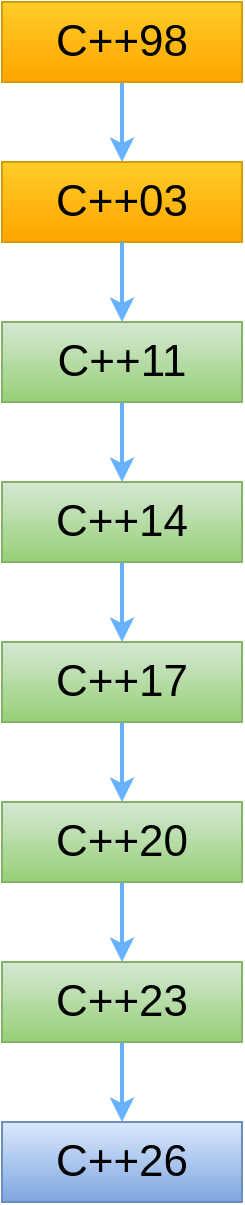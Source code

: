 <mxfile version="24.7.17">
  <diagram name="Page-1" id="c7bINaWEmi5u6CTIIOF5">
    <mxGraphModel dx="1114" dy="809" grid="1" gridSize="10" guides="1" tooltips="1" connect="1" arrows="1" fold="1" page="1" pageScale="1" pageWidth="1169" pageHeight="827" math="0" shadow="0">
      <root>
        <mxCell id="0" />
        <mxCell id="1" parent="0" />
        <mxCell id="jarrUJREiHTrsOhklI_U-8" style="edgeStyle=orthogonalEdgeStyle;rounded=0;orthogonalLoop=1;jettySize=auto;html=1;exitX=0.5;exitY=1;exitDx=0;exitDy=0;entryX=0.5;entryY=0;entryDx=0;entryDy=0;strokeColor=#66B2FF;strokeWidth=2;" edge="1" parent="1" source="jarrUJREiHTrsOhklI_U-1" target="jarrUJREiHTrsOhklI_U-14">
          <mxGeometry relative="1" as="geometry" />
        </mxCell>
        <mxCell id="jarrUJREiHTrsOhklI_U-1" value="C++98" style="rounded=0;whiteSpace=wrap;html=1;fontSize=22;fillColor=#ffcd28;gradientColor=#ffa500;strokeColor=#d79b00;fontColor=#000000;" vertex="1" parent="1">
          <mxGeometry x="360" y="80" width="120" height="40" as="geometry" />
        </mxCell>
        <mxCell id="jarrUJREiHTrsOhklI_U-9" style="edgeStyle=orthogonalEdgeStyle;rounded=0;orthogonalLoop=1;jettySize=auto;html=1;exitX=0.5;exitY=1;exitDx=0;exitDy=0;entryX=0.5;entryY=0;entryDx=0;entryDy=0;strokeColor=#66B2FF;strokeWidth=2;" edge="1" parent="1" source="jarrUJREiHTrsOhklI_U-2" target="jarrUJREiHTrsOhklI_U-3">
          <mxGeometry relative="1" as="geometry" />
        </mxCell>
        <mxCell id="jarrUJREiHTrsOhklI_U-2" value="C++11" style="rounded=0;whiteSpace=wrap;html=1;fontSize=22;fillColor=#d5e8d4;gradientColor=#97d077;strokeColor=#82b366;fontColor=#000000;" vertex="1" parent="1">
          <mxGeometry x="360" y="240" width="120" height="40" as="geometry" />
        </mxCell>
        <mxCell id="jarrUJREiHTrsOhklI_U-10" style="edgeStyle=orthogonalEdgeStyle;rounded=0;orthogonalLoop=1;jettySize=auto;html=1;exitX=0.5;exitY=1;exitDx=0;exitDy=0;entryX=0.5;entryY=0;entryDx=0;entryDy=0;strokeColor=#66B2FF;strokeWidth=2;" edge="1" parent="1" source="jarrUJREiHTrsOhklI_U-3" target="jarrUJREiHTrsOhklI_U-4">
          <mxGeometry relative="1" as="geometry" />
        </mxCell>
        <mxCell id="jarrUJREiHTrsOhklI_U-3" value="C++14" style="rounded=0;whiteSpace=wrap;html=1;fontSize=22;fillColor=#d5e8d4;gradientColor=#97d077;strokeColor=#82b366;fontColor=#000000;" vertex="1" parent="1">
          <mxGeometry x="360" y="320" width="120" height="40" as="geometry" />
        </mxCell>
        <mxCell id="jarrUJREiHTrsOhklI_U-11" style="edgeStyle=orthogonalEdgeStyle;rounded=0;orthogonalLoop=1;jettySize=auto;html=1;exitX=0.5;exitY=1;exitDx=0;exitDy=0;entryX=0.5;entryY=0;entryDx=0;entryDy=0;strokeColor=#66B2FF;strokeWidth=2;" edge="1" parent="1" source="jarrUJREiHTrsOhklI_U-4" target="jarrUJREiHTrsOhklI_U-5">
          <mxGeometry relative="1" as="geometry" />
        </mxCell>
        <mxCell id="jarrUJREiHTrsOhklI_U-4" value="C++17" style="rounded=0;whiteSpace=wrap;html=1;fontSize=22;fillColor=#d5e8d4;gradientColor=#97d077;strokeColor=#82b366;fontColor=#000000;" vertex="1" parent="1">
          <mxGeometry x="360" y="400" width="120" height="40" as="geometry" />
        </mxCell>
        <mxCell id="jarrUJREiHTrsOhklI_U-13" style="edgeStyle=orthogonalEdgeStyle;rounded=0;orthogonalLoop=1;jettySize=auto;html=1;exitX=0.5;exitY=1;exitDx=0;exitDy=0;entryX=0.5;entryY=0;entryDx=0;entryDy=0;strokeColor=#66B2FF;strokeWidth=2;" edge="1" parent="1" source="jarrUJREiHTrsOhklI_U-5" target="jarrUJREiHTrsOhklI_U-6">
          <mxGeometry relative="1" as="geometry" />
        </mxCell>
        <mxCell id="jarrUJREiHTrsOhklI_U-5" value="C++20" style="rounded=0;whiteSpace=wrap;html=1;fontSize=22;fillColor=#d5e8d4;gradientColor=#97d077;strokeColor=#82b366;fontColor=#000000;" vertex="1" parent="1">
          <mxGeometry x="360" y="480" width="120" height="40" as="geometry" />
        </mxCell>
        <mxCell id="jarrUJREiHTrsOhklI_U-12" style="edgeStyle=orthogonalEdgeStyle;rounded=0;orthogonalLoop=1;jettySize=auto;html=1;exitX=0.5;exitY=1;exitDx=0;exitDy=0;entryX=0.5;entryY=0;entryDx=0;entryDy=0;strokeColor=#66B2FF;strokeWidth=2;" edge="1" parent="1" source="jarrUJREiHTrsOhklI_U-6" target="jarrUJREiHTrsOhklI_U-7">
          <mxGeometry relative="1" as="geometry" />
        </mxCell>
        <mxCell id="jarrUJREiHTrsOhklI_U-6" value="C++23" style="rounded=0;whiteSpace=wrap;html=1;fontSize=22;fillColor=#d5e8d4;gradientColor=#97d077;strokeColor=#82b366;fontColor=#000000;" vertex="1" parent="1">
          <mxGeometry x="360" y="560" width="120" height="40" as="geometry" />
        </mxCell>
        <mxCell id="jarrUJREiHTrsOhklI_U-7" value="C++26" style="rounded=0;whiteSpace=wrap;html=1;fontSize=22;fillColor=#dae8fc;gradientColor=#7ea6e0;strokeColor=#6c8ebf;fontColor=#000000;" vertex="1" parent="1">
          <mxGeometry x="360" y="640" width="120" height="40" as="geometry" />
        </mxCell>
        <mxCell id="jarrUJREiHTrsOhklI_U-14" value="C++03" style="rounded=0;whiteSpace=wrap;html=1;fontSize=22;fillColor=#ffcd28;gradientColor=#ffa500;strokeColor=#d79b00;fontColor=#000000;" vertex="1" parent="1">
          <mxGeometry x="360" y="160" width="120" height="40" as="geometry" />
        </mxCell>
        <mxCell id="jarrUJREiHTrsOhklI_U-15" style="edgeStyle=orthogonalEdgeStyle;rounded=0;orthogonalLoop=1;jettySize=auto;html=1;entryX=0.5;entryY=0;entryDx=0;entryDy=0;strokeColor=#66B2FF;strokeWidth=2;exitX=0.5;exitY=1;exitDx=0;exitDy=0;" edge="1" parent="1" source="jarrUJREiHTrsOhklI_U-14" target="jarrUJREiHTrsOhklI_U-2">
          <mxGeometry relative="1" as="geometry">
            <mxPoint x="440" y="210" as="sourcePoint" />
            <mxPoint x="419.5" y="240" as="targetPoint" />
          </mxGeometry>
        </mxCell>
      </root>
    </mxGraphModel>
  </diagram>
</mxfile>
